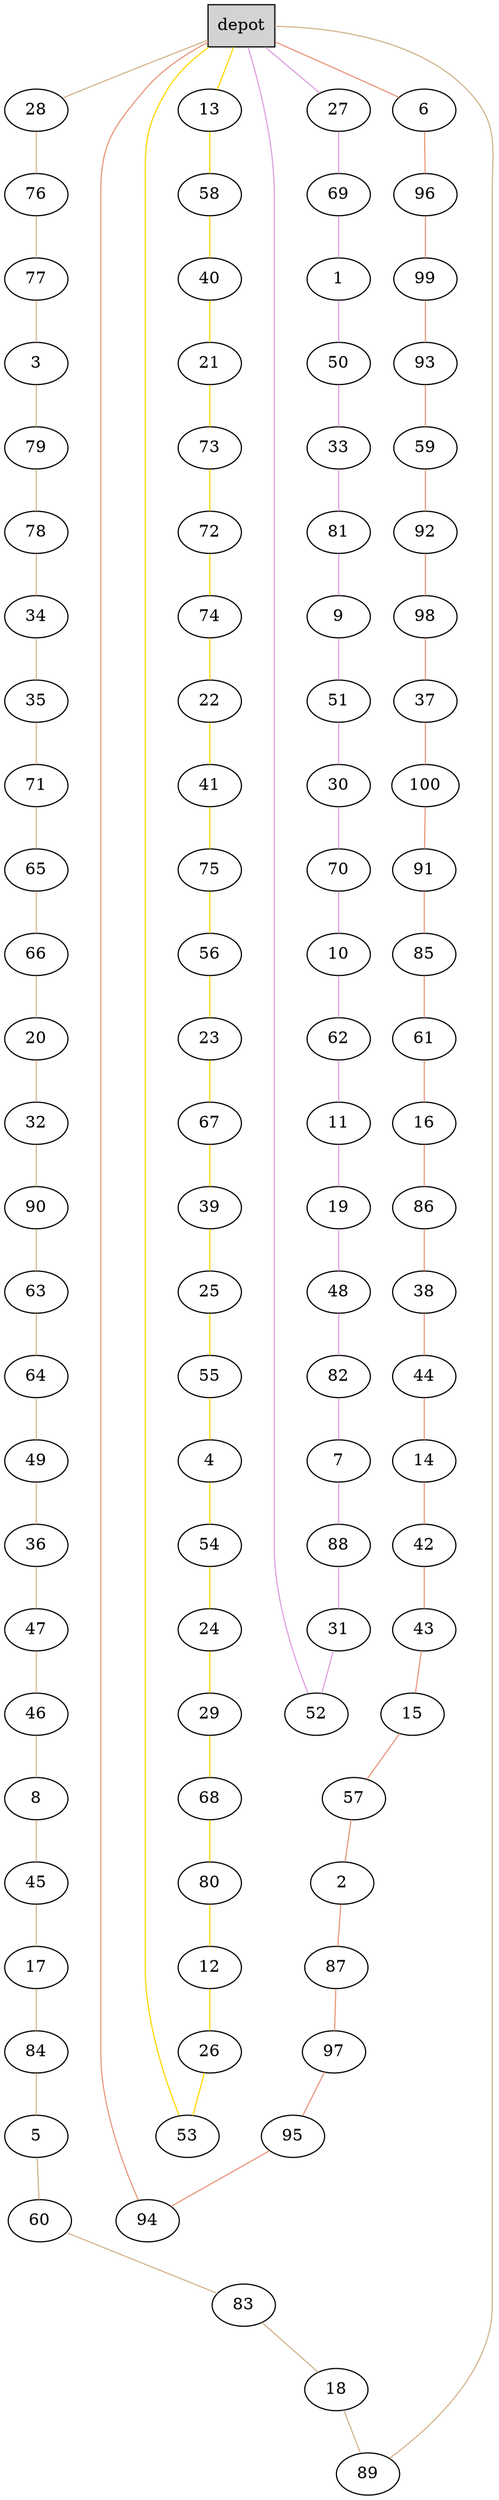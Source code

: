 graph G {
  0[shape = box, label = "depot", style = filled ];
  6[shape = ellipse];
  "0"--"6"[color = darksalmon];
  96[shape = ellipse];
  "6"--"96"[color = darksalmon];
  99[shape = ellipse];
  "96"--"99"[color = darksalmon];
  93[shape = ellipse];
  "99"--"93"[color = darksalmon];
  59[shape = ellipse];
  "93"--"59"[color = darksalmon];
  92[shape = ellipse];
  "59"--"92"[color = darksalmon];
  98[shape = ellipse];
  "92"--"98"[color = darksalmon];
  37[shape = ellipse];
  "98"--"37"[color = darksalmon];
  100[shape = ellipse];
  "37"--"100"[color = darksalmon];
  91[shape = ellipse];
  "100"--"91"[color = darksalmon];
  85[shape = ellipse];
  "91"--"85"[color = darksalmon];
  61[shape = ellipse];
  "85"--"61"[color = darksalmon];
  16[shape = ellipse];
  "61"--"16"[color = darksalmon];
  86[shape = ellipse];
  "16"--"86"[color = darksalmon];
  38[shape = ellipse];
  "86"--"38"[color = darksalmon];
  44[shape = ellipse];
  "38"--"44"[color = darksalmon];
  14[shape = ellipse];
  "44"--"14"[color = darksalmon];
  42[shape = ellipse];
  "14"--"42"[color = darksalmon];
  43[shape = ellipse];
  "42"--"43"[color = darksalmon];
  15[shape = ellipse];
  "43"--"15"[color = darksalmon];
  57[shape = ellipse];
  "15"--"57"[color = darksalmon];
  2[shape = ellipse];
  "57"--"2"[color = darksalmon];
  87[shape = ellipse];
  "2"--"87"[color = darksalmon];
  97[shape = ellipse];
  "87"--"97"[color = darksalmon];
  95[shape = ellipse];
  "97"--"95"[color = darksalmon];
  94[shape = ellipse];
  "95"--"94"[color = darksalmon];
  "94"--"0"[color = darksalmon];
  13[shape = ellipse];
  "0"--"13"[color = gold];
  58[shape = ellipse];
  "13"--"58"[color = gold];
  40[shape = ellipse];
  "58"--"40"[color = gold];
  21[shape = ellipse];
  "40"--"21"[color = gold];
  73[shape = ellipse];
  "21"--"73"[color = gold];
  72[shape = ellipse];
  "73"--"72"[color = gold];
  74[shape = ellipse];
  "72"--"74"[color = gold];
  22[shape = ellipse];
  "74"--"22"[color = gold];
  41[shape = ellipse];
  "22"--"41"[color = gold];
  75[shape = ellipse];
  "41"--"75"[color = gold];
  56[shape = ellipse];
  "75"--"56"[color = gold];
  23[shape = ellipse];
  "56"--"23"[color = gold];
  67[shape = ellipse];
  "23"--"67"[color = gold];
  39[shape = ellipse];
  "67"--"39"[color = gold];
  25[shape = ellipse];
  "39"--"25"[color = gold];
  55[shape = ellipse];
  "25"--"55"[color = gold];
  4[shape = ellipse];
  "55"--"4"[color = gold];
  54[shape = ellipse];
  "4"--"54"[color = gold];
  24[shape = ellipse];
  "54"--"24"[color = gold];
  29[shape = ellipse];
  "24"--"29"[color = gold];
  68[shape = ellipse];
  "29"--"68"[color = gold];
  80[shape = ellipse];
  "68"--"80"[color = gold];
  12[shape = ellipse];
  "80"--"12"[color = gold];
  26[shape = ellipse];
  "12"--"26"[color = gold];
  53[shape = ellipse];
  "26"--"53"[color = gold];
  "53"--"0"[color = gold];
  27[shape = ellipse];
  "0"--"27"[color = plum];
  69[shape = ellipse];
  "27"--"69"[color = plum];
  1[shape = ellipse];
  "69"--"1"[color = plum];
  50[shape = ellipse];
  "1"--"50"[color = plum];
  33[shape = ellipse];
  "50"--"33"[color = plum];
  81[shape = ellipse];
  "33"--"81"[color = plum];
  9[shape = ellipse];
  "81"--"9"[color = plum];
  51[shape = ellipse];
  "9"--"51"[color = plum];
  30[shape = ellipse];
  "51"--"30"[color = plum];
  70[shape = ellipse];
  "30"--"70"[color = plum];
  10[shape = ellipse];
  "70"--"10"[color = plum];
  62[shape = ellipse];
  "10"--"62"[color = plum];
  11[shape = ellipse];
  "62"--"11"[color = plum];
  19[shape = ellipse];
  "11"--"19"[color = plum];
  48[shape = ellipse];
  "19"--"48"[color = plum];
  82[shape = ellipse];
  "48"--"82"[color = plum];
  7[shape = ellipse];
  "82"--"7"[color = plum];
  88[shape = ellipse];
  "7"--"88"[color = plum];
  31[shape = ellipse];
  "88"--"31"[color = plum];
  52[shape = ellipse];
  "31"--"52"[color = plum];
  "52"--"0"[color = plum];
  28[shape = ellipse];
  "0"--"28"[color = tan];
  76[shape = ellipse];
  "28"--"76"[color = tan];
  77[shape = ellipse];
  "76"--"77"[color = tan];
  3[shape = ellipse];
  "77"--"3"[color = tan];
  79[shape = ellipse];
  "3"--"79"[color = tan];
  78[shape = ellipse];
  "79"--"78"[color = tan];
  34[shape = ellipse];
  "78"--"34"[color = tan];
  35[shape = ellipse];
  "34"--"35"[color = tan];
  71[shape = ellipse];
  "35"--"71"[color = tan];
  65[shape = ellipse];
  "71"--"65"[color = tan];
  66[shape = ellipse];
  "65"--"66"[color = tan];
  20[shape = ellipse];
  "66"--"20"[color = tan];
  32[shape = ellipse];
  "20"--"32"[color = tan];
  90[shape = ellipse];
  "32"--"90"[color = tan];
  63[shape = ellipse];
  "90"--"63"[color = tan];
  64[shape = ellipse];
  "63"--"64"[color = tan];
  49[shape = ellipse];
  "64"--"49"[color = tan];
  36[shape = ellipse];
  "49"--"36"[color = tan];
  47[shape = ellipse];
  "36"--"47"[color = tan];
  46[shape = ellipse];
  "47"--"46"[color = tan];
  8[shape = ellipse];
  "46"--"8"[color = tan];
  45[shape = ellipse];
  "8"--"45"[color = tan];
  17[shape = ellipse];
  "45"--"17"[color = tan];
  84[shape = ellipse];
  "17"--"84"[color = tan];
  5[shape = ellipse];
  "84"--"5"[color = tan];
  60[shape = ellipse];
  "5"--"60"[color = tan];
  83[shape = ellipse];
  "60"--"83"[color = tan];
  18[shape = ellipse];
  "83"--"18"[color = tan];
  89[shape = ellipse];
  "18"--"89"[color = tan];
  "89"--"0"[color = tan];
}
